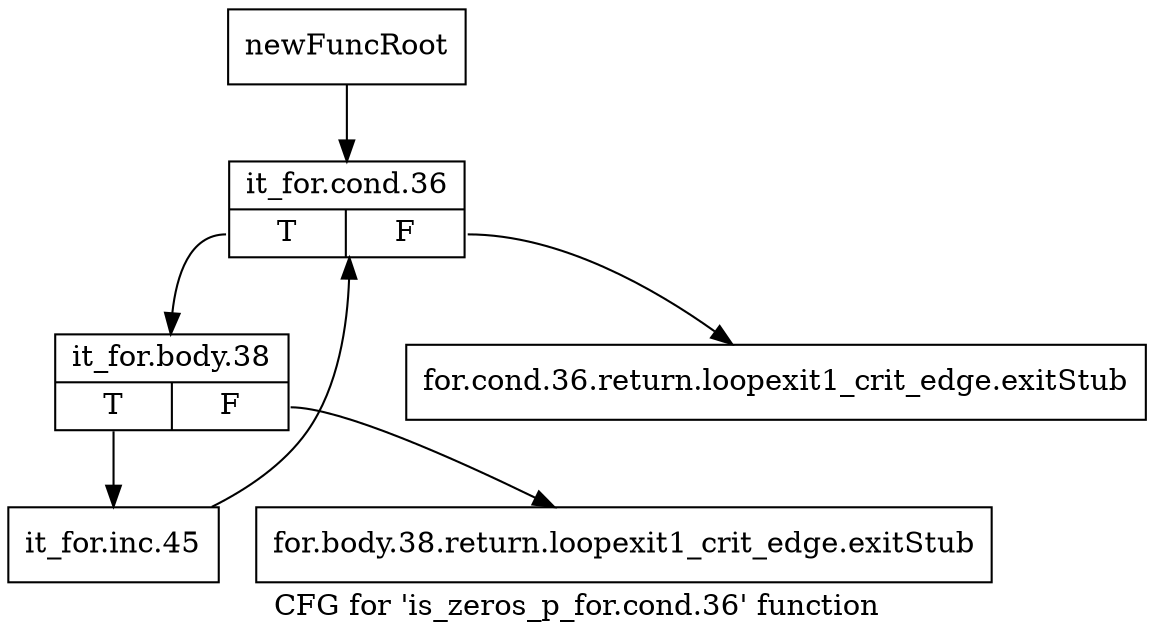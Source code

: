 digraph "CFG for 'is_zeros_p_for.cond.36' function" {
	label="CFG for 'is_zeros_p_for.cond.36' function";

	Node0xadfde00 [shape=record,label="{newFuncRoot}"];
	Node0xadfde00 -> Node0xadfe2d0;
	Node0xadfe230 [shape=record,label="{for.cond.36.return.loopexit1_crit_edge.exitStub}"];
	Node0xadfe280 [shape=record,label="{for.body.38.return.loopexit1_crit_edge.exitStub}"];
	Node0xadfe2d0 [shape=record,label="{it_for.cond.36|{<s0>T|<s1>F}}"];
	Node0xadfe2d0:s0 -> Node0xadfe320;
	Node0xadfe2d0:s1 -> Node0xadfe230;
	Node0xadfe320 [shape=record,label="{it_for.body.38|{<s0>T|<s1>F}}"];
	Node0xadfe320:s0 -> Node0xadfe370;
	Node0xadfe320:s1 -> Node0xadfe280;
	Node0xadfe370 [shape=record,label="{it_for.inc.45}"];
	Node0xadfe370 -> Node0xadfe2d0;
}
